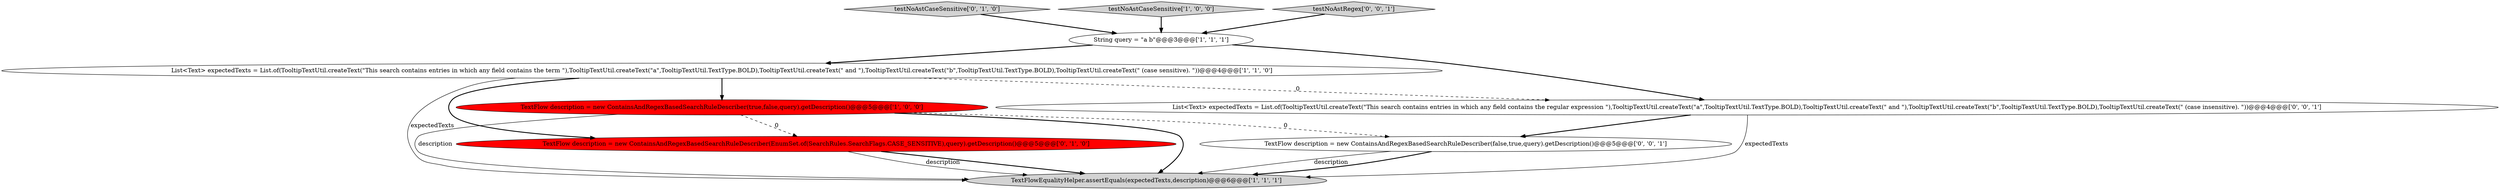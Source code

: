digraph {
6 [style = filled, label = "testNoAstCaseSensitive['0', '1', '0']", fillcolor = lightgray, shape = diamond image = "AAA0AAABBB2BBB"];
3 [style = filled, label = "testNoAstCaseSensitive['1', '0', '0']", fillcolor = lightgray, shape = diamond image = "AAA0AAABBB1BBB"];
4 [style = filled, label = "TextFlowEqualityHelper.assertEquals(expectedTexts,description)@@@6@@@['1', '1', '1']", fillcolor = lightgray, shape = ellipse image = "AAA0AAABBB1BBB"];
0 [style = filled, label = "String query = \"a b\"@@@3@@@['1', '1', '1']", fillcolor = white, shape = ellipse image = "AAA0AAABBB1BBB"];
2 [style = filled, label = "TextFlow description = new ContainsAndRegexBasedSearchRuleDescriber(true,false,query).getDescription()@@@5@@@['1', '0', '0']", fillcolor = red, shape = ellipse image = "AAA1AAABBB1BBB"];
1 [style = filled, label = "List<Text> expectedTexts = List.of(TooltipTextUtil.createText(\"This search contains entries in which any field contains the term \"),TooltipTextUtil.createText(\"a\",TooltipTextUtil.TextType.BOLD),TooltipTextUtil.createText(\" and \"),TooltipTextUtil.createText(\"b\",TooltipTextUtil.TextType.BOLD),TooltipTextUtil.createText(\" (case sensitive). \"))@@@4@@@['1', '1', '0']", fillcolor = white, shape = ellipse image = "AAA0AAABBB1BBB"];
9 [style = filled, label = "TextFlow description = new ContainsAndRegexBasedSearchRuleDescriber(false,true,query).getDescription()@@@5@@@['0', '0', '1']", fillcolor = white, shape = ellipse image = "AAA0AAABBB3BBB"];
8 [style = filled, label = "testNoAstRegex['0', '0', '1']", fillcolor = lightgray, shape = diamond image = "AAA0AAABBB3BBB"];
5 [style = filled, label = "TextFlow description = new ContainsAndRegexBasedSearchRuleDescriber(EnumSet.of(SearchRules.SearchFlags.CASE_SENSITIVE),query).getDescription()@@@5@@@['0', '1', '0']", fillcolor = red, shape = ellipse image = "AAA1AAABBB2BBB"];
7 [style = filled, label = "List<Text> expectedTexts = List.of(TooltipTextUtil.createText(\"This search contains entries in which any field contains the regular expression \"),TooltipTextUtil.createText(\"a\",TooltipTextUtil.TextType.BOLD),TooltipTextUtil.createText(\" and \"),TooltipTextUtil.createText(\"b\",TooltipTextUtil.TextType.BOLD),TooltipTextUtil.createText(\" (case insensitive). \"))@@@4@@@['0', '0', '1']", fillcolor = white, shape = ellipse image = "AAA0AAABBB3BBB"];
1->5 [style = bold, label=""];
7->9 [style = bold, label=""];
8->0 [style = bold, label=""];
9->4 [style = solid, label="description"];
2->5 [style = dashed, label="0"];
1->2 [style = bold, label=""];
5->4 [style = bold, label=""];
6->0 [style = bold, label=""];
5->4 [style = solid, label="description"];
1->7 [style = dashed, label="0"];
1->4 [style = solid, label="expectedTexts"];
2->9 [style = dashed, label="0"];
2->4 [style = bold, label=""];
0->1 [style = bold, label=""];
3->0 [style = bold, label=""];
9->4 [style = bold, label=""];
7->4 [style = solid, label="expectedTexts"];
0->7 [style = bold, label=""];
2->4 [style = solid, label="description"];
}
